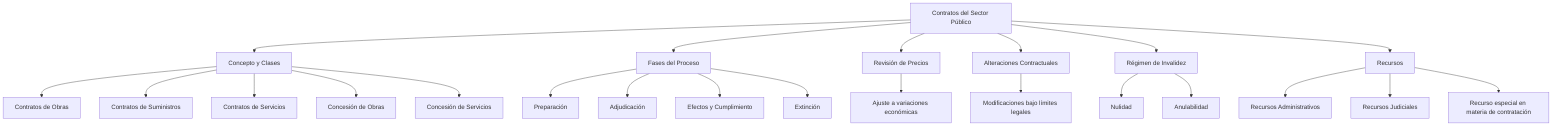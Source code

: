 graph TD
    A[Contratos del Sector Público] --> B[Concepto y Clases]
    A --> C[Fases del Proceso]
    A --> D[Revisión de Precios]
    A --> E[Alteraciones Contractuales]
    A --> F[Régimen de Invalidez]
    A --> G[Recursos]

    C --> H[Preparación]
    C --> I[Adjudicación]
    C --> J[Efectos y Cumplimiento]
    C --> K[Extinción]

    B --> L[Contratos de Obras]
    B --> M[Contratos de Suministros]
    B --> N[Contratos de Servicios]
    B --> O[Concesión de Obras]
    B --> P[Concesión de Servicios]

    D --> Q[Ajuste a variaciones económicas]

    E --> R[Modificaciones bajo límites legales]
 
    F --> S[Nulidad]
    F --> T[Anulabilidad]

    G --> U[Recursos Administrativos]
    G --> V[Recursos Judiciales]
    G --> W[Recurso especial en materia de contratación]